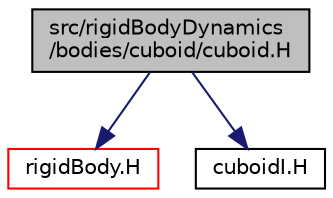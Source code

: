 digraph "src/rigidBodyDynamics/bodies/cuboid/cuboid.H"
{
  bgcolor="transparent";
  edge [fontname="Helvetica",fontsize="10",labelfontname="Helvetica",labelfontsize="10"];
  node [fontname="Helvetica",fontsize="10",shape=record];
  Node1 [label="src/rigidBodyDynamics\l/bodies/cuboid/cuboid.H",height=0.2,width=0.4,color="black", fillcolor="grey75", style="filled", fontcolor="black"];
  Node1 -> Node2 [color="midnightblue",fontsize="10",style="solid",fontname="Helvetica"];
  Node2 [label="rigidBody.H",height=0.2,width=0.4,color="red",URL="$a09775.html"];
  Node1 -> Node3 [color="midnightblue",fontsize="10",style="solid",fontname="Helvetica"];
  Node3 [label="cuboidI.H",height=0.2,width=0.4,color="black",URL="$a09767.html"];
}
